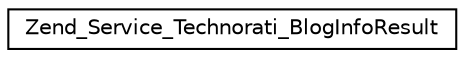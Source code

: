 digraph G
{
  edge [fontname="Helvetica",fontsize="10",labelfontname="Helvetica",labelfontsize="10"];
  node [fontname="Helvetica",fontsize="10",shape=record];
  rankdir="LR";
  Node1 [label="Zend_Service_Technorati_BlogInfoResult",height=0.2,width=0.4,color="black", fillcolor="white", style="filled",URL="$class_zend___service___technorati___blog_info_result.html"];
}
